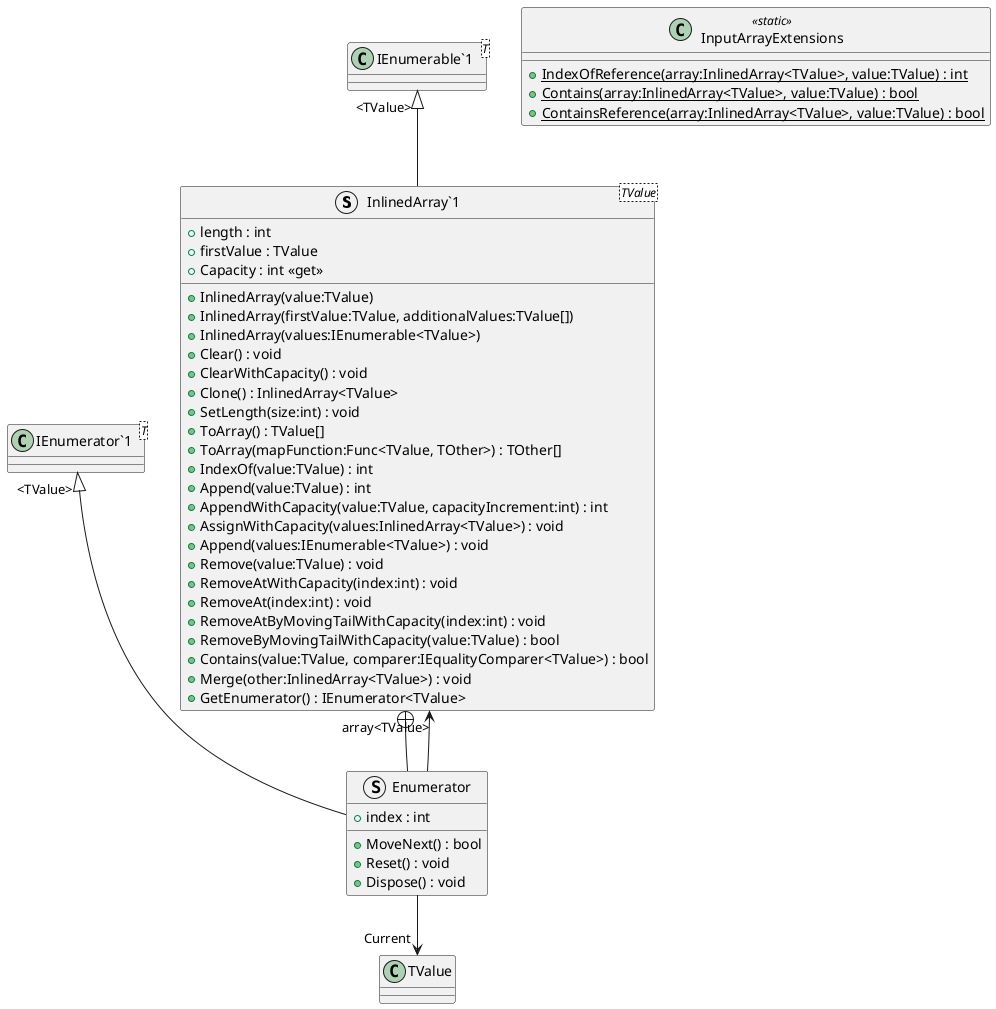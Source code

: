 @startuml
struct "InlinedArray`1"<TValue> {
    + length : int
    + firstValue : TValue
    + Capacity : int <<get>>
    + InlinedArray(value:TValue)
    + InlinedArray(firstValue:TValue, additionalValues:TValue[])
    + InlinedArray(values:IEnumerable<TValue>)
    + Clear() : void
    + ClearWithCapacity() : void
    + Clone() : InlinedArray<TValue>
    + SetLength(size:int) : void
    + ToArray() : TValue[]
    + ToArray(mapFunction:Func<TValue, TOther>) : TOther[]
    + IndexOf(value:TValue) : int
    + Append(value:TValue) : int
    + AppendWithCapacity(value:TValue, capacityIncrement:int) : int
    + AssignWithCapacity(values:InlinedArray<TValue>) : void
    + Append(values:IEnumerable<TValue>) : void
    + Remove(value:TValue) : void
    + RemoveAtWithCapacity(index:int) : void
    + RemoveAt(index:int) : void
    + RemoveAtByMovingTailWithCapacity(index:int) : void
    + RemoveByMovingTailWithCapacity(value:TValue) : bool
    + Contains(value:TValue, comparer:IEqualityComparer<TValue>) : bool
    + Merge(other:InlinedArray<TValue>) : void
    + GetEnumerator() : IEnumerator<TValue>
}
class InputArrayExtensions <<static>> {
    + {static} IndexOfReference(array:InlinedArray<TValue>, value:TValue) : int
    + {static} Contains(array:InlinedArray<TValue>, value:TValue) : bool
    + {static} ContainsReference(array:InlinedArray<TValue>, value:TValue) : bool
}
class "IEnumerable`1"<T> {
}
struct Enumerator {
    + index : int
    + MoveNext() : bool
    + Reset() : void
    + Dispose() : void
}
class "IEnumerator`1"<T> {
}
"IEnumerable`1" "<TValue>" <|-- "InlinedArray`1"
"InlinedArray`1" +-- Enumerator
"IEnumerator`1" "<TValue>" <|-- Enumerator
Enumerator --> "array<TValue>" "InlinedArray`1"
Enumerator --> "Current" TValue
@enduml
